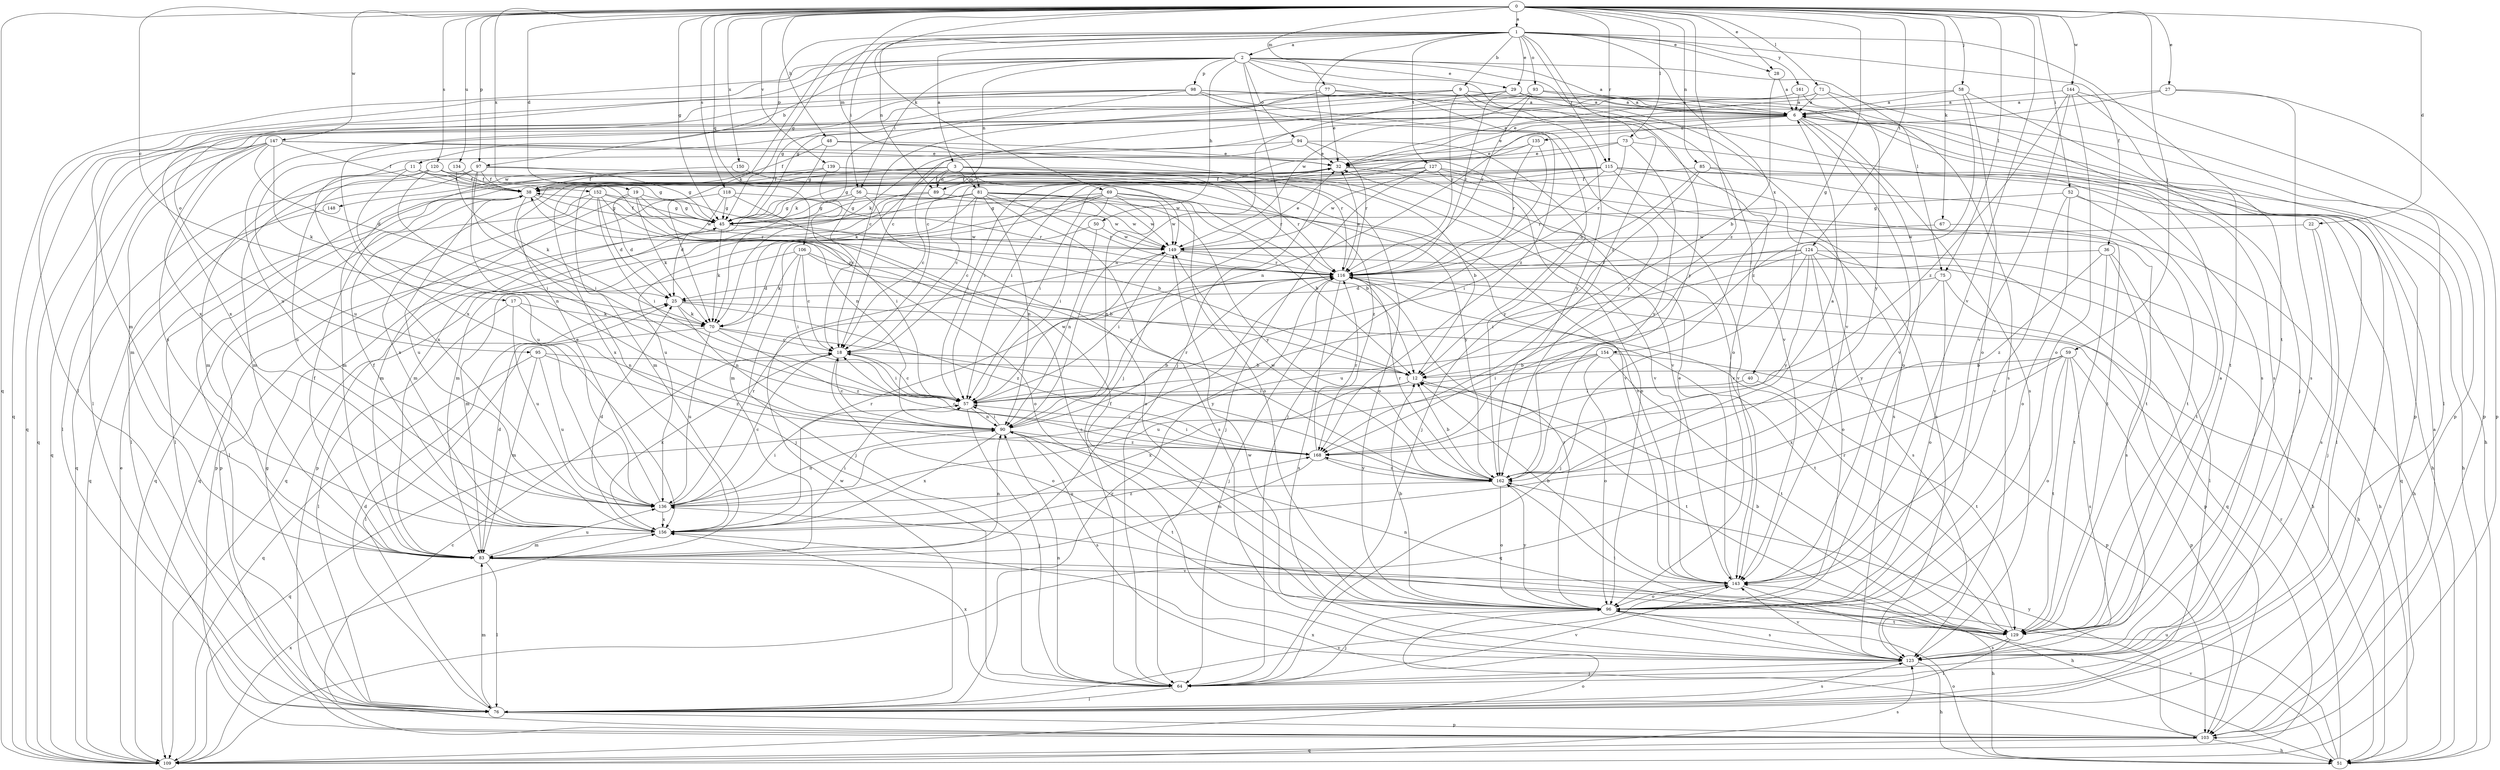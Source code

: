 strict digraph  {
0;
1;
2;
3;
6;
9;
11;
12;
17;
18;
19;
22;
25;
27;
28;
29;
32;
36;
38;
40;
45;
48;
50;
51;
52;
56;
57;
58;
59;
64;
67;
69;
70;
71;
73;
75;
76;
77;
81;
83;
85;
89;
90;
93;
94;
95;
96;
97;
98;
103;
106;
109;
115;
116;
118;
120;
123;
124;
127;
129;
134;
135;
136;
139;
143;
144;
147;
148;
149;
150;
152;
154;
156;
161;
162;
168;
0 -> 1  [label=a];
0 -> 17  [label=c];
0 -> 19  [label=d];
0 -> 22  [label=d];
0 -> 27  [label=e];
0 -> 28  [label=e];
0 -> 40  [label=g];
0 -> 45  [label=g];
0 -> 48  [label=h];
0 -> 52  [label=i];
0 -> 58  [label=j];
0 -> 59  [label=j];
0 -> 67  [label=k];
0 -> 69  [label=k];
0 -> 71  [label=l];
0 -> 73  [label=l];
0 -> 75  [label=l];
0 -> 77  [label=m];
0 -> 81  [label=m];
0 -> 85  [label=n];
0 -> 97  [label=p];
0 -> 106  [label=q];
0 -> 109  [label=q];
0 -> 115  [label=r];
0 -> 118  [label=s];
0 -> 120  [label=s];
0 -> 124  [label=t];
0 -> 134  [label=u];
0 -> 139  [label=v];
0 -> 143  [label=v];
0 -> 144  [label=w];
0 -> 147  [label=w];
0 -> 150  [label=x];
0 -> 152  [label=x];
0 -> 168  [label=z];
1 -> 2  [label=a];
1 -> 3  [label=a];
1 -> 9  [label=b];
1 -> 28  [label=e];
1 -> 29  [label=e];
1 -> 36  [label=f];
1 -> 45  [label=g];
1 -> 56  [label=i];
1 -> 64  [label=j];
1 -> 70  [label=k];
1 -> 89  [label=n];
1 -> 93  [label=o];
1 -> 97  [label=p];
1 -> 115  [label=r];
1 -> 127  [label=t];
1 -> 129  [label=t];
1 -> 154  [label=x];
1 -> 161  [label=y];
1 -> 168  [label=z];
2 -> 6  [label=a];
2 -> 11  [label=b];
2 -> 29  [label=e];
2 -> 50  [label=h];
2 -> 56  [label=i];
2 -> 64  [label=j];
2 -> 75  [label=l];
2 -> 76  [label=l];
2 -> 89  [label=n];
2 -> 94  [label=o];
2 -> 95  [label=o];
2 -> 98  [label=p];
2 -> 109  [label=q];
2 -> 143  [label=v];
2 -> 162  [label=y];
2 -> 168  [label=z];
3 -> 12  [label=b];
3 -> 18  [label=c];
3 -> 76  [label=l];
3 -> 81  [label=m];
3 -> 89  [label=n];
3 -> 116  [label=r];
3 -> 143  [label=v];
3 -> 148  [label=w];
3 -> 156  [label=x];
6 -> 32  [label=e];
6 -> 51  [label=h];
6 -> 90  [label=n];
6 -> 96  [label=o];
6 -> 109  [label=q];
6 -> 123  [label=s];
6 -> 135  [label=u];
6 -> 136  [label=u];
6 -> 143  [label=v];
9 -> 6  [label=a];
9 -> 76  [label=l];
9 -> 116  [label=r];
9 -> 136  [label=u];
9 -> 143  [label=v];
9 -> 156  [label=x];
9 -> 162  [label=y];
11 -> 38  [label=f];
11 -> 45  [label=g];
11 -> 83  [label=m];
11 -> 90  [label=n];
11 -> 136  [label=u];
12 -> 57  [label=i];
12 -> 129  [label=t];
12 -> 156  [label=x];
17 -> 70  [label=k];
17 -> 76  [label=l];
17 -> 90  [label=n];
17 -> 136  [label=u];
18 -> 12  [label=b];
18 -> 57  [label=i];
18 -> 96  [label=o];
18 -> 156  [label=x];
19 -> 25  [label=d];
19 -> 45  [label=g];
19 -> 70  [label=k];
19 -> 83  [label=m];
19 -> 116  [label=r];
19 -> 149  [label=w];
22 -> 64  [label=j];
22 -> 123  [label=s];
22 -> 149  [label=w];
25 -> 70  [label=k];
25 -> 90  [label=n];
25 -> 129  [label=t];
25 -> 168  [label=z];
27 -> 6  [label=a];
27 -> 18  [label=c];
27 -> 103  [label=p];
27 -> 123  [label=s];
28 -> 6  [label=a];
28 -> 12  [label=b];
29 -> 6  [label=a];
29 -> 45  [label=g];
29 -> 90  [label=n];
29 -> 96  [label=o];
29 -> 116  [label=r];
29 -> 123  [label=s];
32 -> 38  [label=f];
32 -> 45  [label=g];
32 -> 57  [label=i];
32 -> 129  [label=t];
32 -> 143  [label=v];
36 -> 76  [label=l];
36 -> 116  [label=r];
36 -> 123  [label=s];
36 -> 129  [label=t];
36 -> 168  [label=z];
38 -> 45  [label=g];
38 -> 64  [label=j];
38 -> 76  [label=l];
38 -> 136  [label=u];
38 -> 162  [label=y];
40 -> 57  [label=i];
40 -> 129  [label=t];
45 -> 38  [label=f];
45 -> 70  [label=k];
45 -> 149  [label=w];
48 -> 32  [label=e];
48 -> 38  [label=f];
48 -> 45  [label=g];
48 -> 116  [label=r];
50 -> 64  [label=j];
50 -> 90  [label=n];
50 -> 149  [label=w];
51 -> 96  [label=o];
51 -> 116  [label=r];
51 -> 136  [label=u];
51 -> 143  [label=v];
52 -> 45  [label=g];
52 -> 96  [label=o];
52 -> 109  [label=q];
52 -> 129  [label=t];
52 -> 143  [label=v];
56 -> 45  [label=g];
56 -> 57  [label=i];
56 -> 96  [label=o];
56 -> 109  [label=q];
56 -> 149  [label=w];
57 -> 18  [label=c];
57 -> 64  [label=j];
57 -> 90  [label=n];
57 -> 149  [label=w];
58 -> 6  [label=a];
58 -> 32  [label=e];
58 -> 64  [label=j];
58 -> 96  [label=o];
58 -> 168  [label=z];
59 -> 12  [label=b];
59 -> 96  [label=o];
59 -> 103  [label=p];
59 -> 109  [label=q];
59 -> 123  [label=s];
59 -> 129  [label=t];
59 -> 156  [label=x];
64 -> 76  [label=l];
64 -> 90  [label=n];
64 -> 143  [label=v];
64 -> 156  [label=x];
67 -> 51  [label=h];
67 -> 149  [label=w];
69 -> 12  [label=b];
69 -> 45  [label=g];
69 -> 57  [label=i];
69 -> 83  [label=m];
69 -> 90  [label=n];
69 -> 136  [label=u];
69 -> 149  [label=w];
69 -> 162  [label=y];
70 -> 18  [label=c];
70 -> 76  [label=l];
70 -> 136  [label=u];
70 -> 162  [label=y];
70 -> 168  [label=z];
71 -> 6  [label=a];
71 -> 32  [label=e];
71 -> 70  [label=k];
71 -> 123  [label=s];
71 -> 162  [label=y];
73 -> 32  [label=e];
73 -> 57  [label=i];
73 -> 76  [label=l];
73 -> 116  [label=r];
73 -> 162  [label=y];
75 -> 25  [label=d];
75 -> 96  [label=o];
75 -> 103  [label=p];
75 -> 162  [label=y];
76 -> 25  [label=d];
76 -> 45  [label=g];
76 -> 83  [label=m];
76 -> 103  [label=p];
76 -> 116  [label=r];
76 -> 123  [label=s];
76 -> 143  [label=v];
76 -> 149  [label=w];
77 -> 6  [label=a];
77 -> 18  [label=c];
77 -> 32  [label=e];
77 -> 123  [label=s];
77 -> 156  [label=x];
81 -> 12  [label=b];
81 -> 18  [label=c];
81 -> 45  [label=g];
81 -> 83  [label=m];
81 -> 90  [label=n];
81 -> 103  [label=p];
81 -> 109  [label=q];
81 -> 116  [label=r];
81 -> 123  [label=s];
81 -> 149  [label=w];
81 -> 162  [label=y];
83 -> 25  [label=d];
83 -> 38  [label=f];
83 -> 51  [label=h];
83 -> 76  [label=l];
83 -> 90  [label=n];
83 -> 116  [label=r];
83 -> 136  [label=u];
83 -> 143  [label=v];
85 -> 38  [label=f];
85 -> 51  [label=h];
85 -> 57  [label=i];
85 -> 64  [label=j];
85 -> 129  [label=t];
89 -> 45  [label=g];
89 -> 83  [label=m];
89 -> 143  [label=v];
89 -> 149  [label=w];
90 -> 18  [label=c];
90 -> 57  [label=i];
90 -> 109  [label=q];
90 -> 116  [label=r];
90 -> 123  [label=s];
90 -> 129  [label=t];
90 -> 156  [label=x];
90 -> 168  [label=z];
93 -> 6  [label=a];
93 -> 18  [label=c];
93 -> 103  [label=p];
93 -> 116  [label=r];
93 -> 149  [label=w];
94 -> 32  [label=e];
94 -> 70  [label=k];
94 -> 116  [label=r];
94 -> 156  [label=x];
94 -> 162  [label=y];
95 -> 12  [label=b];
95 -> 83  [label=m];
95 -> 109  [label=q];
95 -> 136  [label=u];
95 -> 168  [label=z];
96 -> 12  [label=b];
96 -> 38  [label=f];
96 -> 64  [label=j];
96 -> 116  [label=r];
96 -> 123  [label=s];
96 -> 129  [label=t];
96 -> 162  [label=y];
97 -> 38  [label=f];
97 -> 45  [label=g];
97 -> 57  [label=i];
97 -> 76  [label=l];
97 -> 90  [label=n];
97 -> 109  [label=q];
97 -> 143  [label=v];
98 -> 6  [label=a];
98 -> 12  [label=b];
98 -> 70  [label=k];
98 -> 83  [label=m];
98 -> 103  [label=p];
98 -> 109  [label=q];
98 -> 156  [label=x];
98 -> 162  [label=y];
103 -> 6  [label=a];
103 -> 18  [label=c];
103 -> 51  [label=h];
103 -> 109  [label=q];
103 -> 156  [label=x];
103 -> 162  [label=y];
106 -> 12  [label=b];
106 -> 18  [label=c];
106 -> 57  [label=i];
106 -> 70  [label=k];
106 -> 83  [label=m];
106 -> 116  [label=r];
109 -> 32  [label=e];
109 -> 96  [label=o];
109 -> 123  [label=s];
109 -> 156  [label=x];
115 -> 38  [label=f];
115 -> 51  [label=h];
115 -> 57  [label=i];
115 -> 76  [label=l];
115 -> 83  [label=m];
115 -> 116  [label=r];
115 -> 123  [label=s];
115 -> 143  [label=v];
115 -> 156  [label=x];
116 -> 25  [label=d];
116 -> 32  [label=e];
116 -> 51  [label=h];
116 -> 64  [label=j];
116 -> 123  [label=s];
118 -> 25  [label=d];
118 -> 45  [label=g];
118 -> 103  [label=p];
118 -> 116  [label=r];
118 -> 123  [label=s];
120 -> 38  [label=f];
120 -> 57  [label=i];
120 -> 83  [label=m];
120 -> 96  [label=o];
120 -> 136  [label=u];
120 -> 168  [label=z];
123 -> 51  [label=h];
123 -> 64  [label=j];
123 -> 143  [label=v];
123 -> 149  [label=w];
124 -> 51  [label=h];
124 -> 57  [label=i];
124 -> 64  [label=j];
124 -> 96  [label=o];
124 -> 109  [label=q];
124 -> 116  [label=r];
124 -> 123  [label=s];
124 -> 136  [label=u];
124 -> 162  [label=y];
127 -> 18  [label=c];
127 -> 38  [label=f];
127 -> 64  [label=j];
127 -> 96  [label=o];
127 -> 123  [label=s];
127 -> 129  [label=t];
127 -> 149  [label=w];
129 -> 6  [label=a];
129 -> 12  [label=b];
129 -> 76  [label=l];
129 -> 90  [label=n];
129 -> 116  [label=r];
129 -> 123  [label=s];
134 -> 38  [label=f];
134 -> 70  [label=k];
135 -> 32  [label=e];
135 -> 57  [label=i];
135 -> 64  [label=j];
135 -> 116  [label=r];
136 -> 18  [label=c];
136 -> 32  [label=e];
136 -> 57  [label=i];
136 -> 90  [label=n];
136 -> 116  [label=r];
136 -> 156  [label=x];
139 -> 18  [label=c];
139 -> 38  [label=f];
139 -> 83  [label=m];
139 -> 96  [label=o];
139 -> 116  [label=r];
143 -> 12  [label=b];
143 -> 32  [label=e];
143 -> 51  [label=h];
143 -> 96  [label=o];
144 -> 6  [label=a];
144 -> 96  [label=o];
144 -> 103  [label=p];
144 -> 129  [label=t];
144 -> 143  [label=v];
144 -> 168  [label=z];
147 -> 25  [label=d];
147 -> 32  [label=e];
147 -> 38  [label=f];
147 -> 70  [label=k];
147 -> 76  [label=l];
147 -> 83  [label=m];
147 -> 109  [label=q];
147 -> 143  [label=v];
147 -> 156  [label=x];
148 -> 109  [label=q];
149 -> 32  [label=e];
149 -> 51  [label=h];
149 -> 57  [label=i];
149 -> 116  [label=r];
150 -> 38  [label=f];
150 -> 149  [label=w];
152 -> 12  [label=b];
152 -> 25  [label=d];
152 -> 45  [label=g];
152 -> 57  [label=i];
152 -> 96  [label=o];
152 -> 103  [label=p];
152 -> 109  [label=q];
154 -> 12  [label=b];
154 -> 57  [label=i];
154 -> 96  [label=o];
154 -> 103  [label=p];
154 -> 129  [label=t];
154 -> 136  [label=u];
156 -> 25  [label=d];
156 -> 38  [label=f];
156 -> 57  [label=i];
156 -> 83  [label=m];
156 -> 116  [label=r];
156 -> 168  [label=z];
161 -> 6  [label=a];
161 -> 45  [label=g];
161 -> 76  [label=l];
162 -> 6  [label=a];
162 -> 12  [label=b];
162 -> 96  [label=o];
162 -> 116  [label=r];
162 -> 129  [label=t];
162 -> 136  [label=u];
162 -> 149  [label=w];
162 -> 168  [label=z];
168 -> 18  [label=c];
168 -> 57  [label=i];
168 -> 83  [label=m];
168 -> 116  [label=r];
168 -> 162  [label=y];
}
